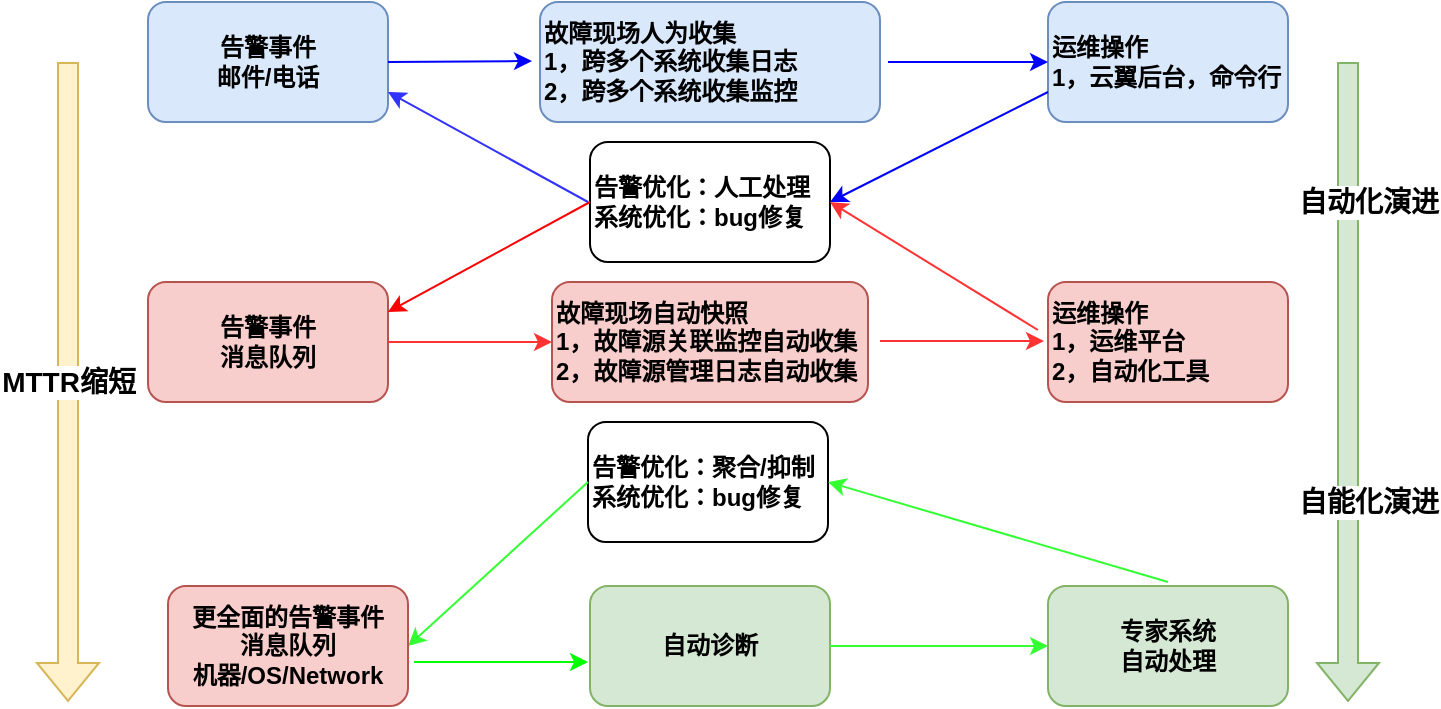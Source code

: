 <mxfile version="20.2.7" type="github">
  <diagram id="7NXCHy1C1isHsXD3MS3e" name="第 1 页">
    <mxGraphModel dx="1041" dy="721" grid="1" gridSize="10" guides="1" tooltips="1" connect="1" arrows="1" fold="1" page="1" pageScale="1" pageWidth="827" pageHeight="1169" math="0" shadow="0">
      <root>
        <mxCell id="0" />
        <mxCell id="1" parent="0" />
        <mxCell id="jMzCAzvdCrpXLxqonx3--2" value="告警事件&lt;br style=&quot;font-size: 12px;&quot;&gt;消息队列" style="rounded=1;whiteSpace=wrap;html=1;fontStyle=1;fontSize=12;fillColor=#f8cecc;strokeColor=#b85450;" parent="1" vertex="1">
          <mxGeometry x="120" y="170" width="120" height="60" as="geometry" />
        </mxCell>
        <mxCell id="jMzCAzvdCrpXLxqonx3--3" value="故障现场自动快照&lt;br style=&quot;font-size: 12px;&quot;&gt;1，故障源关联监控自动收集&lt;br style=&quot;font-size: 12px;&quot;&gt;2，故障源管理日志自动收集" style="rounded=1;whiteSpace=wrap;html=1;align=left;fontStyle=1;fontSize=12;fillColor=#f8cecc;strokeColor=#b85450;" parent="1" vertex="1">
          <mxGeometry x="322" y="170" width="158" height="60" as="geometry" />
        </mxCell>
        <mxCell id="jMzCAzvdCrpXLxqonx3--4" value="告警优化：人工处理&lt;br style=&quot;font-size: 12px;&quot;&gt;系统优化：bug修复" style="rounded=1;whiteSpace=wrap;html=1;align=left;fontStyle=1;fontSize=12;" parent="1" vertex="1">
          <mxGeometry x="341" y="100" width="120" height="60" as="geometry" />
        </mxCell>
        <mxCell id="jMzCAzvdCrpXLxqonx3--5" value="运维操作&lt;br style=&quot;font-size: 12px;&quot;&gt;1，运维平台&lt;br style=&quot;font-size: 12px;&quot;&gt;2，自动化工具" style="rounded=1;whiteSpace=wrap;html=1;align=left;fontStyle=1;fontSize=12;fillColor=#f8cecc;strokeColor=#b85450;" parent="1" vertex="1">
          <mxGeometry x="570" y="170" width="120" height="60" as="geometry" />
        </mxCell>
        <mxCell id="jMzCAzvdCrpXLxqonx3--11" value="" style="endArrow=classic;html=1;rounded=0;exitX=1;exitY=0.5;exitDx=0;exitDy=0;entryX=0;entryY=0.5;entryDx=0;entryDy=0;fontStyle=1;fontSize=12;strokeColor=#FF3333;" parent="1" source="jMzCAzvdCrpXLxqonx3--2" target="jMzCAzvdCrpXLxqonx3--3" edge="1">
          <mxGeometry width="50" height="50" relative="1" as="geometry">
            <mxPoint x="390" y="380" as="sourcePoint" />
            <mxPoint x="440" y="330" as="targetPoint" />
          </mxGeometry>
        </mxCell>
        <mxCell id="jMzCAzvdCrpXLxqonx3--12" value="" style="endArrow=classic;html=1;rounded=0;exitX=1;exitY=0.5;exitDx=0;exitDy=0;entryX=0;entryY=0.5;entryDx=0;entryDy=0;fontStyle=1;fontSize=12;strokeColor=#FF3333;" parent="1" edge="1">
          <mxGeometry width="50" height="50" relative="1" as="geometry">
            <mxPoint x="486" y="199.5" as="sourcePoint" />
            <mxPoint x="568" y="199.5" as="targetPoint" />
          </mxGeometry>
        </mxCell>
        <mxCell id="jMzCAzvdCrpXLxqonx3--13" value="" style="endArrow=classic;html=1;rounded=0;entryX=1;entryY=0.5;entryDx=0;entryDy=0;exitX=-0.042;exitY=0.4;exitDx=0;exitDy=0;exitPerimeter=0;fontStyle=1;fontSize=12;strokeColor=#FF3333;" parent="1" source="jMzCAzvdCrpXLxqonx3--5" target="jMzCAzvdCrpXLxqonx3--4" edge="1">
          <mxGeometry width="50" height="50" relative="1" as="geometry">
            <mxPoint x="390" y="380" as="sourcePoint" />
            <mxPoint x="440" y="330" as="targetPoint" />
          </mxGeometry>
        </mxCell>
        <mxCell id="jMzCAzvdCrpXLxqonx3--14" value="" style="endArrow=classic;html=1;rounded=0;entryX=1;entryY=0.25;entryDx=0;entryDy=0;exitX=0;exitY=0.5;exitDx=0;exitDy=0;fontStyle=1;fontSize=12;strokeColor=#FF0000;" parent="1" source="jMzCAzvdCrpXLxqonx3--4" target="jMzCAzvdCrpXLxqonx3--2" edge="1">
          <mxGeometry width="50" height="50" relative="1" as="geometry">
            <mxPoint x="390" y="380" as="sourcePoint" />
            <mxPoint x="440" y="330" as="targetPoint" />
          </mxGeometry>
        </mxCell>
        <mxCell id="jMzCAzvdCrpXLxqonx3--15" value="故障现场人为收集&lt;br style=&quot;font-size: 12px;&quot;&gt;1，跨多个系统收集日志&lt;br style=&quot;font-size: 12px;&quot;&gt;2，跨多个系统收集监控" style="rounded=1;whiteSpace=wrap;html=1;align=left;fontStyle=1;fontSize=12;fillColor=#dae8fc;strokeColor=#6c8ebf;" parent="1" vertex="1">
          <mxGeometry x="316" y="30" width="170" height="60" as="geometry" />
        </mxCell>
        <mxCell id="jMzCAzvdCrpXLxqonx3--16" value="告警事件&lt;br style=&quot;font-size: 12px;&quot;&gt;邮件/电话" style="rounded=1;whiteSpace=wrap;html=1;fontStyle=1;fontSize=12;fillColor=#dae8fc;strokeColor=#6c8ebf;" parent="1" vertex="1">
          <mxGeometry x="120" y="30" width="120" height="60" as="geometry" />
        </mxCell>
        <mxCell id="jMzCAzvdCrpXLxqonx3--17" value="运维操作&lt;br style=&quot;font-size: 12px;&quot;&gt;1，云翼后台，命令行" style="rounded=1;whiteSpace=wrap;html=1;align=left;fontStyle=1;fontSize=12;fillColor=#dae8fc;strokeColor=#6c8ebf;" parent="1" vertex="1">
          <mxGeometry x="570" y="30" width="120" height="60" as="geometry" />
        </mxCell>
        <mxCell id="jMzCAzvdCrpXLxqonx3--20" value="" style="endArrow=classic;html=1;rounded=0;entryX=0;entryY=0.5;entryDx=0;entryDy=0;fontStyle=1;fontSize=12;strokeColor=#0000FF;" parent="1" edge="1">
          <mxGeometry width="50" height="50" relative="1" as="geometry">
            <mxPoint x="240" y="60" as="sourcePoint" />
            <mxPoint x="312" y="59.5" as="targetPoint" />
          </mxGeometry>
        </mxCell>
        <mxCell id="jMzCAzvdCrpXLxqonx3--21" value="" style="endArrow=classic;html=1;rounded=0;entryX=0;entryY=0.5;entryDx=0;entryDy=0;fontStyle=1;fontSize=12;strokeColor=#0000FF;" parent="1" target="jMzCAzvdCrpXLxqonx3--17" edge="1">
          <mxGeometry width="50" height="50" relative="1" as="geometry">
            <mxPoint x="490" y="60" as="sourcePoint" />
            <mxPoint x="530" y="60" as="targetPoint" />
          </mxGeometry>
        </mxCell>
        <mxCell id="jMzCAzvdCrpXLxqonx3--24" value="" style="endArrow=classic;html=1;rounded=0;exitX=0;exitY=0.75;exitDx=0;exitDy=0;entryX=1;entryY=0.5;entryDx=0;entryDy=0;fontStyle=1;fontSize=12;strokeColor=#0000FF;" parent="1" source="jMzCAzvdCrpXLxqonx3--17" target="jMzCAzvdCrpXLxqonx3--4" edge="1">
          <mxGeometry width="50" height="50" relative="1" as="geometry">
            <mxPoint x="390" y="370" as="sourcePoint" />
            <mxPoint x="440" y="320" as="targetPoint" />
          </mxGeometry>
        </mxCell>
        <mxCell id="jMzCAzvdCrpXLxqonx3--25" value="" style="endArrow=classic;html=1;rounded=0;entryX=1;entryY=0.75;entryDx=0;entryDy=0;fontStyle=1;fontSize=12;strokeColor=#3333FF;" parent="1" target="jMzCAzvdCrpXLxqonx3--16" edge="1">
          <mxGeometry width="50" height="50" relative="1" as="geometry">
            <mxPoint x="340" y="130" as="sourcePoint" />
            <mxPoint x="180" y="90" as="targetPoint" />
          </mxGeometry>
        </mxCell>
        <mxCell id="jMzCAzvdCrpXLxqonx3--27" value="自动诊断" style="rounded=1;whiteSpace=wrap;html=1;fontStyle=1;fontSize=12;fillColor=#d5e8d4;strokeColor=#82b366;" parent="1" vertex="1">
          <mxGeometry x="341" y="322" width="120" height="60" as="geometry" />
        </mxCell>
        <mxCell id="jMzCAzvdCrpXLxqonx3--28" value="专家系统&lt;br style=&quot;font-size: 12px;&quot;&gt;自动处理" style="rounded=1;whiteSpace=wrap;html=1;fontStyle=1;fontSize=12;fillColor=#d5e8d4;strokeColor=#82b366;" parent="1" vertex="1">
          <mxGeometry x="570" y="322" width="120" height="60" as="geometry" />
        </mxCell>
        <mxCell id="aeQhxA_UpV6Iun8A8OlV-6" value="" style="endArrow=classic;html=1;rounded=0;entryX=0;entryY=0.5;entryDx=0;entryDy=0;fontStyle=1;fontSize=12;strokeColor=#33FF33;exitX=1;exitY=0.5;exitDx=0;exitDy=0;" parent="1" edge="1" target="jMzCAzvdCrpXLxqonx3--28" source="jMzCAzvdCrpXLxqonx3--27">
          <mxGeometry width="50" height="50" relative="1" as="geometry">
            <mxPoint x="470" y="352" as="sourcePoint" />
            <mxPoint x="562" y="351.5" as="targetPoint" />
          </mxGeometry>
        </mxCell>
        <mxCell id="JwlfBaq1WsFjzgbzM6YH-1" value="告警优化：聚合/抑制&lt;br style=&quot;font-size: 12px;&quot;&gt;系统优化：bug修复" style="rounded=1;whiteSpace=wrap;html=1;align=left;fontStyle=1;fontSize=12;" vertex="1" parent="1">
          <mxGeometry x="340" y="240" width="120" height="60" as="geometry" />
        </mxCell>
        <mxCell id="JwlfBaq1WsFjzgbzM6YH-2" value="" style="endArrow=classic;html=1;rounded=0;strokeColor=#00FF00;exitX=1.025;exitY=0.633;exitDx=0;exitDy=0;exitPerimeter=0;" edge="1" parent="1" source="JwlfBaq1WsFjzgbzM6YH-9">
          <mxGeometry width="50" height="50" relative="1" as="geometry">
            <mxPoint x="390" y="320" as="sourcePoint" />
            <mxPoint x="340" y="360" as="targetPoint" />
          </mxGeometry>
        </mxCell>
        <mxCell id="JwlfBaq1WsFjzgbzM6YH-3" value="" style="endArrow=classic;html=1;rounded=0;strokeColor=#33FF33;entryX=1;entryY=0.5;entryDx=0;entryDy=0;" edge="1" parent="1" target="JwlfBaq1WsFjzgbzM6YH-1">
          <mxGeometry width="50" height="50" relative="1" as="geometry">
            <mxPoint x="630" y="320" as="sourcePoint" />
            <mxPoint x="440" y="270" as="targetPoint" />
          </mxGeometry>
        </mxCell>
        <mxCell id="JwlfBaq1WsFjzgbzM6YH-4" value="" style="endArrow=classic;html=1;rounded=0;strokeColor=#33FF33;entryX=1;entryY=0.5;entryDx=0;entryDy=0;exitX=0;exitY=0.5;exitDx=0;exitDy=0;" edge="1" parent="1" source="JwlfBaq1WsFjzgbzM6YH-1" target="JwlfBaq1WsFjzgbzM6YH-9">
          <mxGeometry width="50" height="50" relative="1" as="geometry">
            <mxPoint x="390" y="320" as="sourcePoint" />
            <mxPoint x="440" y="270" as="targetPoint" />
          </mxGeometry>
        </mxCell>
        <mxCell id="JwlfBaq1WsFjzgbzM6YH-5" value="" style="shape=flexArrow;endArrow=classic;html=1;rounded=0;strokeColor=#82b366;fillColor=#d5e8d4;" edge="1" parent="1">
          <mxGeometry width="50" height="50" relative="1" as="geometry">
            <mxPoint x="720" y="60" as="sourcePoint" />
            <mxPoint x="720" y="380" as="targetPoint" />
          </mxGeometry>
        </mxCell>
        <mxCell id="JwlfBaq1WsFjzgbzM6YH-6" value="&lt;font style=&quot;font-size: 14px;&quot;&gt;&lt;b&gt;自动化演进&lt;/b&gt;&lt;/font&gt;" style="edgeLabel;html=1;align=center;verticalAlign=middle;resizable=0;points=[];" vertex="1" connectable="0" parent="JwlfBaq1WsFjzgbzM6YH-5">
          <mxGeometry x="-0.275" y="-1" relative="1" as="geometry">
            <mxPoint x="11" y="-46" as="offset" />
          </mxGeometry>
        </mxCell>
        <mxCell id="JwlfBaq1WsFjzgbzM6YH-9" value="更全面的告警事件&lt;br style=&quot;font-size: 12px;&quot;&gt;消息队列&lt;br&gt;机器/OS/Network" style="rounded=1;whiteSpace=wrap;html=1;fontStyle=1;fontSize=12;fillColor=#f8cecc;strokeColor=#b85450;" vertex="1" parent="1">
          <mxGeometry x="130" y="322" width="120" height="60" as="geometry" />
        </mxCell>
        <mxCell id="JwlfBaq1WsFjzgbzM6YH-10" value="&lt;b&gt;&lt;font style=&quot;font-size: 14px;&quot;&gt;MTTR缩短&lt;/font&gt;&lt;/b&gt;" style="shape=flexArrow;endArrow=classic;html=1;rounded=0;strokeColor=#d6b656;fillColor=#fff2cc;" edge="1" parent="1">
          <mxGeometry width="50" height="50" relative="1" as="geometry">
            <mxPoint x="80" y="60" as="sourcePoint" />
            <mxPoint x="80" y="380" as="targetPoint" />
          </mxGeometry>
        </mxCell>
        <mxCell id="JwlfBaq1WsFjzgbzM6YH-11" value="&lt;font style=&quot;font-size: 14px;&quot;&gt;&lt;b&gt;自能化演进&lt;/b&gt;&lt;/font&gt;" style="edgeLabel;html=1;align=center;verticalAlign=middle;resizable=0;points=[];" vertex="1" connectable="0" parent="1">
          <mxGeometry x="730" y="280" as="geometry" />
        </mxCell>
      </root>
    </mxGraphModel>
  </diagram>
</mxfile>
